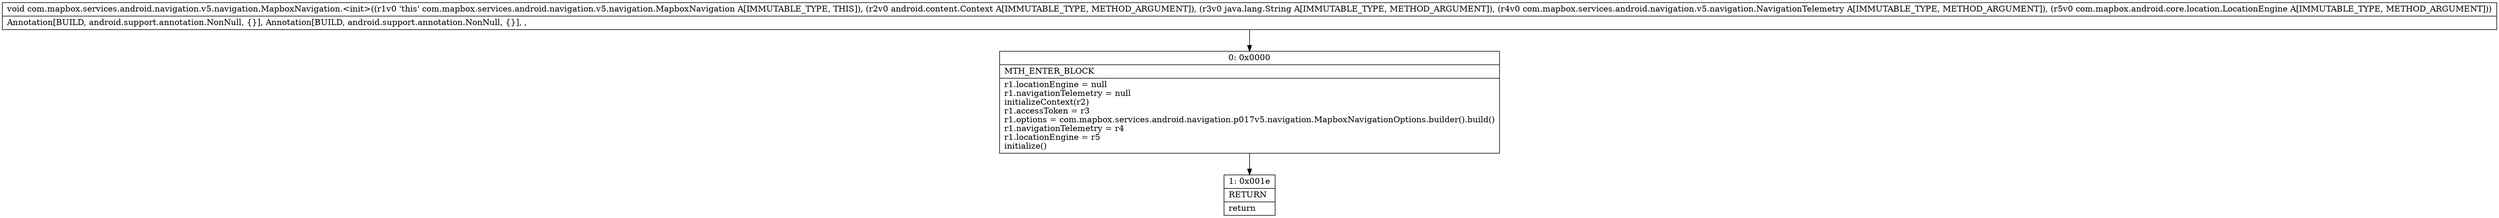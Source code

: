 digraph "CFG forcom.mapbox.services.android.navigation.v5.navigation.MapboxNavigation.\<init\>(Landroid\/content\/Context;Ljava\/lang\/String;Lcom\/mapbox\/services\/android\/navigation\/v5\/navigation\/NavigationTelemetry;Lcom\/mapbox\/android\/core\/location\/LocationEngine;)V" {
Node_0 [shape=record,label="{0\:\ 0x0000|MTH_ENTER_BLOCK\l|r1.locationEngine = null\lr1.navigationTelemetry = null\linitializeContext(r2)\lr1.accessToken = r3\lr1.options = com.mapbox.services.android.navigation.p017v5.navigation.MapboxNavigationOptions.builder().build()\lr1.navigationTelemetry = r4\lr1.locationEngine = r5\linitialize()\l}"];
Node_1 [shape=record,label="{1\:\ 0x001e|RETURN\l|return\l}"];
MethodNode[shape=record,label="{void com.mapbox.services.android.navigation.v5.navigation.MapboxNavigation.\<init\>((r1v0 'this' com.mapbox.services.android.navigation.v5.navigation.MapboxNavigation A[IMMUTABLE_TYPE, THIS]), (r2v0 android.content.Context A[IMMUTABLE_TYPE, METHOD_ARGUMENT]), (r3v0 java.lang.String A[IMMUTABLE_TYPE, METHOD_ARGUMENT]), (r4v0 com.mapbox.services.android.navigation.v5.navigation.NavigationTelemetry A[IMMUTABLE_TYPE, METHOD_ARGUMENT]), (r5v0 com.mapbox.android.core.location.LocationEngine A[IMMUTABLE_TYPE, METHOD_ARGUMENT]))  | Annotation[BUILD, android.support.annotation.NonNull, \{\}], Annotation[BUILD, android.support.annotation.NonNull, \{\}], , \l}"];
MethodNode -> Node_0;
Node_0 -> Node_1;
}

